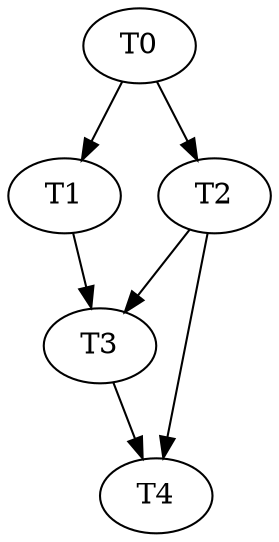 digraph test {
  "T0" [c=10,M=3];
  "T1" [c=15,M=2];
  "T2" [c=33,M=4];
  "T3" [c=10,M=1];
  "T4" [c=20,M=2];
  "T0" -> "T1";
  "T0" -> "T2";
  "T1" -> "T3";
  "T2" -> "T3";
  "T2" -> "T4";
  "T3" -> "T4";
}